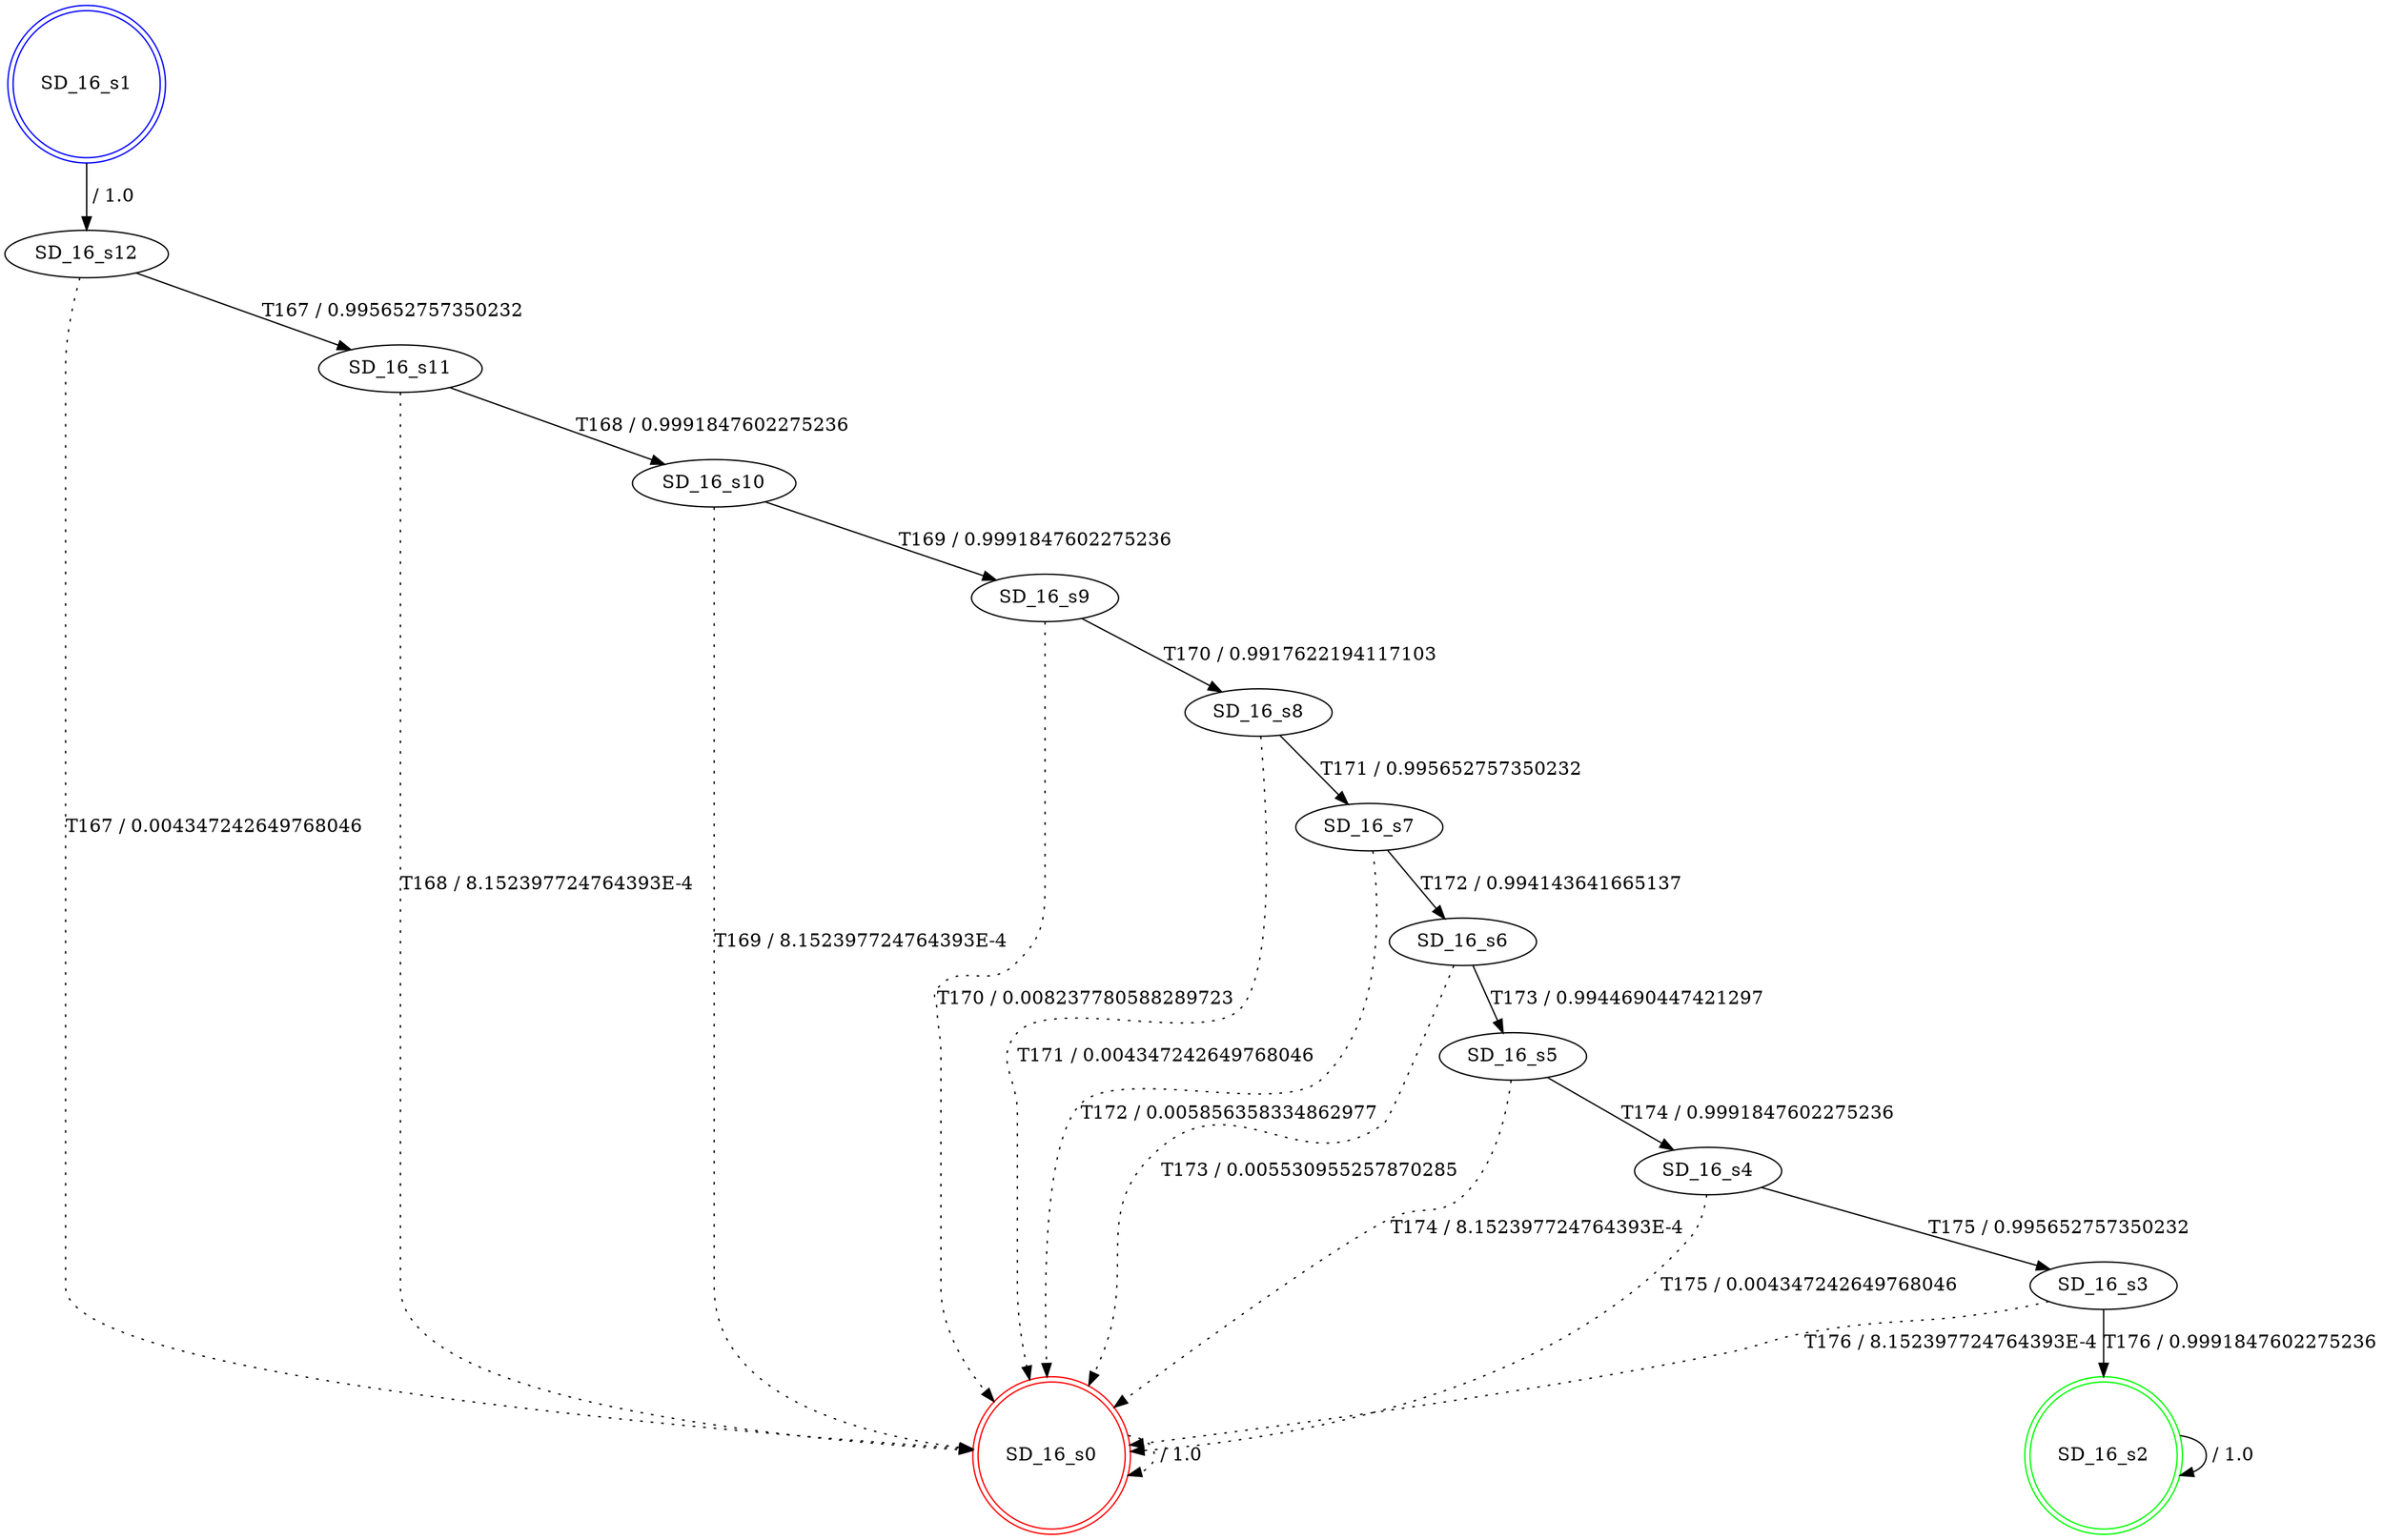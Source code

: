 digraph graphname {
SD_16_s0 [label="SD_16_s0",color=red,shape=doublecircle ];
SD_16_s1 [label="SD_16_s1",color=blue,shape=doublecircle ];
SD_16_s2 [label="SD_16_s2",color=green,shape=doublecircle ];
SD_16_s3 [label="SD_16_s3" ];
SD_16_s4 [label="SD_16_s4" ];
SD_16_s5 [label="SD_16_s5" ];
SD_16_s6 [label="SD_16_s6" ];
SD_16_s7 [label="SD_16_s7" ];
SD_16_s8 [label="SD_16_s8" ];
SD_16_s9 [label="SD_16_s9" ];
SD_16_s10 [label="SD_16_s10" ];
SD_16_s11 [label="SD_16_s11" ];
SD_16_s12 [label="SD_16_s12" ];
SD_16_s0 -> SD_16_s0 [label=" / 1.0", style=dotted];
SD_16_s1 -> SD_16_s12 [label=" / 1.0"];
SD_16_s2 -> SD_16_s2 [label=" / 1.0"];
SD_16_s3 -> SD_16_s2 [label="T176 / 0.9991847602275236"];
SD_16_s3 -> SD_16_s0 [label="T176 / 8.152397724764393E-4", style=dotted];
SD_16_s4 -> SD_16_s3 [label="T175 / 0.995652757350232"];
SD_16_s4 -> SD_16_s0 [label="T175 / 0.004347242649768046", style=dotted];
SD_16_s5 -> SD_16_s4 [label="T174 / 0.9991847602275236"];
SD_16_s5 -> SD_16_s0 [label="T174 / 8.152397724764393E-4", style=dotted];
SD_16_s6 -> SD_16_s5 [label="T173 / 0.9944690447421297"];
SD_16_s6 -> SD_16_s0 [label="T173 / 0.005530955257870285", style=dotted];
SD_16_s7 -> SD_16_s6 [label="T172 / 0.994143641665137"];
SD_16_s7 -> SD_16_s0 [label="T172 / 0.005856358334862977", style=dotted];
SD_16_s8 -> SD_16_s7 [label="T171 / 0.995652757350232"];
SD_16_s8 -> SD_16_s0 [label="T171 / 0.004347242649768046", style=dotted];
SD_16_s9 -> SD_16_s8 [label="T170 / 0.9917622194117103"];
SD_16_s9 -> SD_16_s0 [label="T170 / 0.008237780588289723", style=dotted];
SD_16_s10 -> SD_16_s9 [label="T169 / 0.9991847602275236"];
SD_16_s10 -> SD_16_s0 [label="T169 / 8.152397724764393E-4", style=dotted];
SD_16_s11 -> SD_16_s10 [label="T168 / 0.9991847602275236"];
SD_16_s11 -> SD_16_s0 [label="T168 / 8.152397724764393E-4", style=dotted];
SD_16_s12 -> SD_16_s11 [label="T167 / 0.995652757350232"];
SD_16_s12 -> SD_16_s0 [label="T167 / 0.004347242649768046", style=dotted];
}